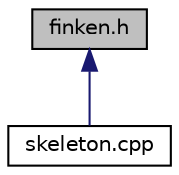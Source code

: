 digraph "finken.h"
{
  edge [fontname="Helvetica",fontsize="10",labelfontname="Helvetica",labelfontsize="10"];
  node [fontname="Helvetica",fontsize="10",shape=record];
  Node1 [label="finken.h",height=0.2,width=0.4,color="black", fillcolor="grey75", style="filled", fontcolor="black"];
  Node1 -> Node2 [dir="back",color="midnightblue",fontsize="10",style="solid",fontname="Helvetica"];
  Node2 [label="skeleton.cpp",height=0.2,width=0.4,color="black", fillcolor="white", style="filled",URL="$skeleton_8cpp.html",tooltip="this provides the basic functionality for communication with the running vrep Simulation\" ..."];
}
